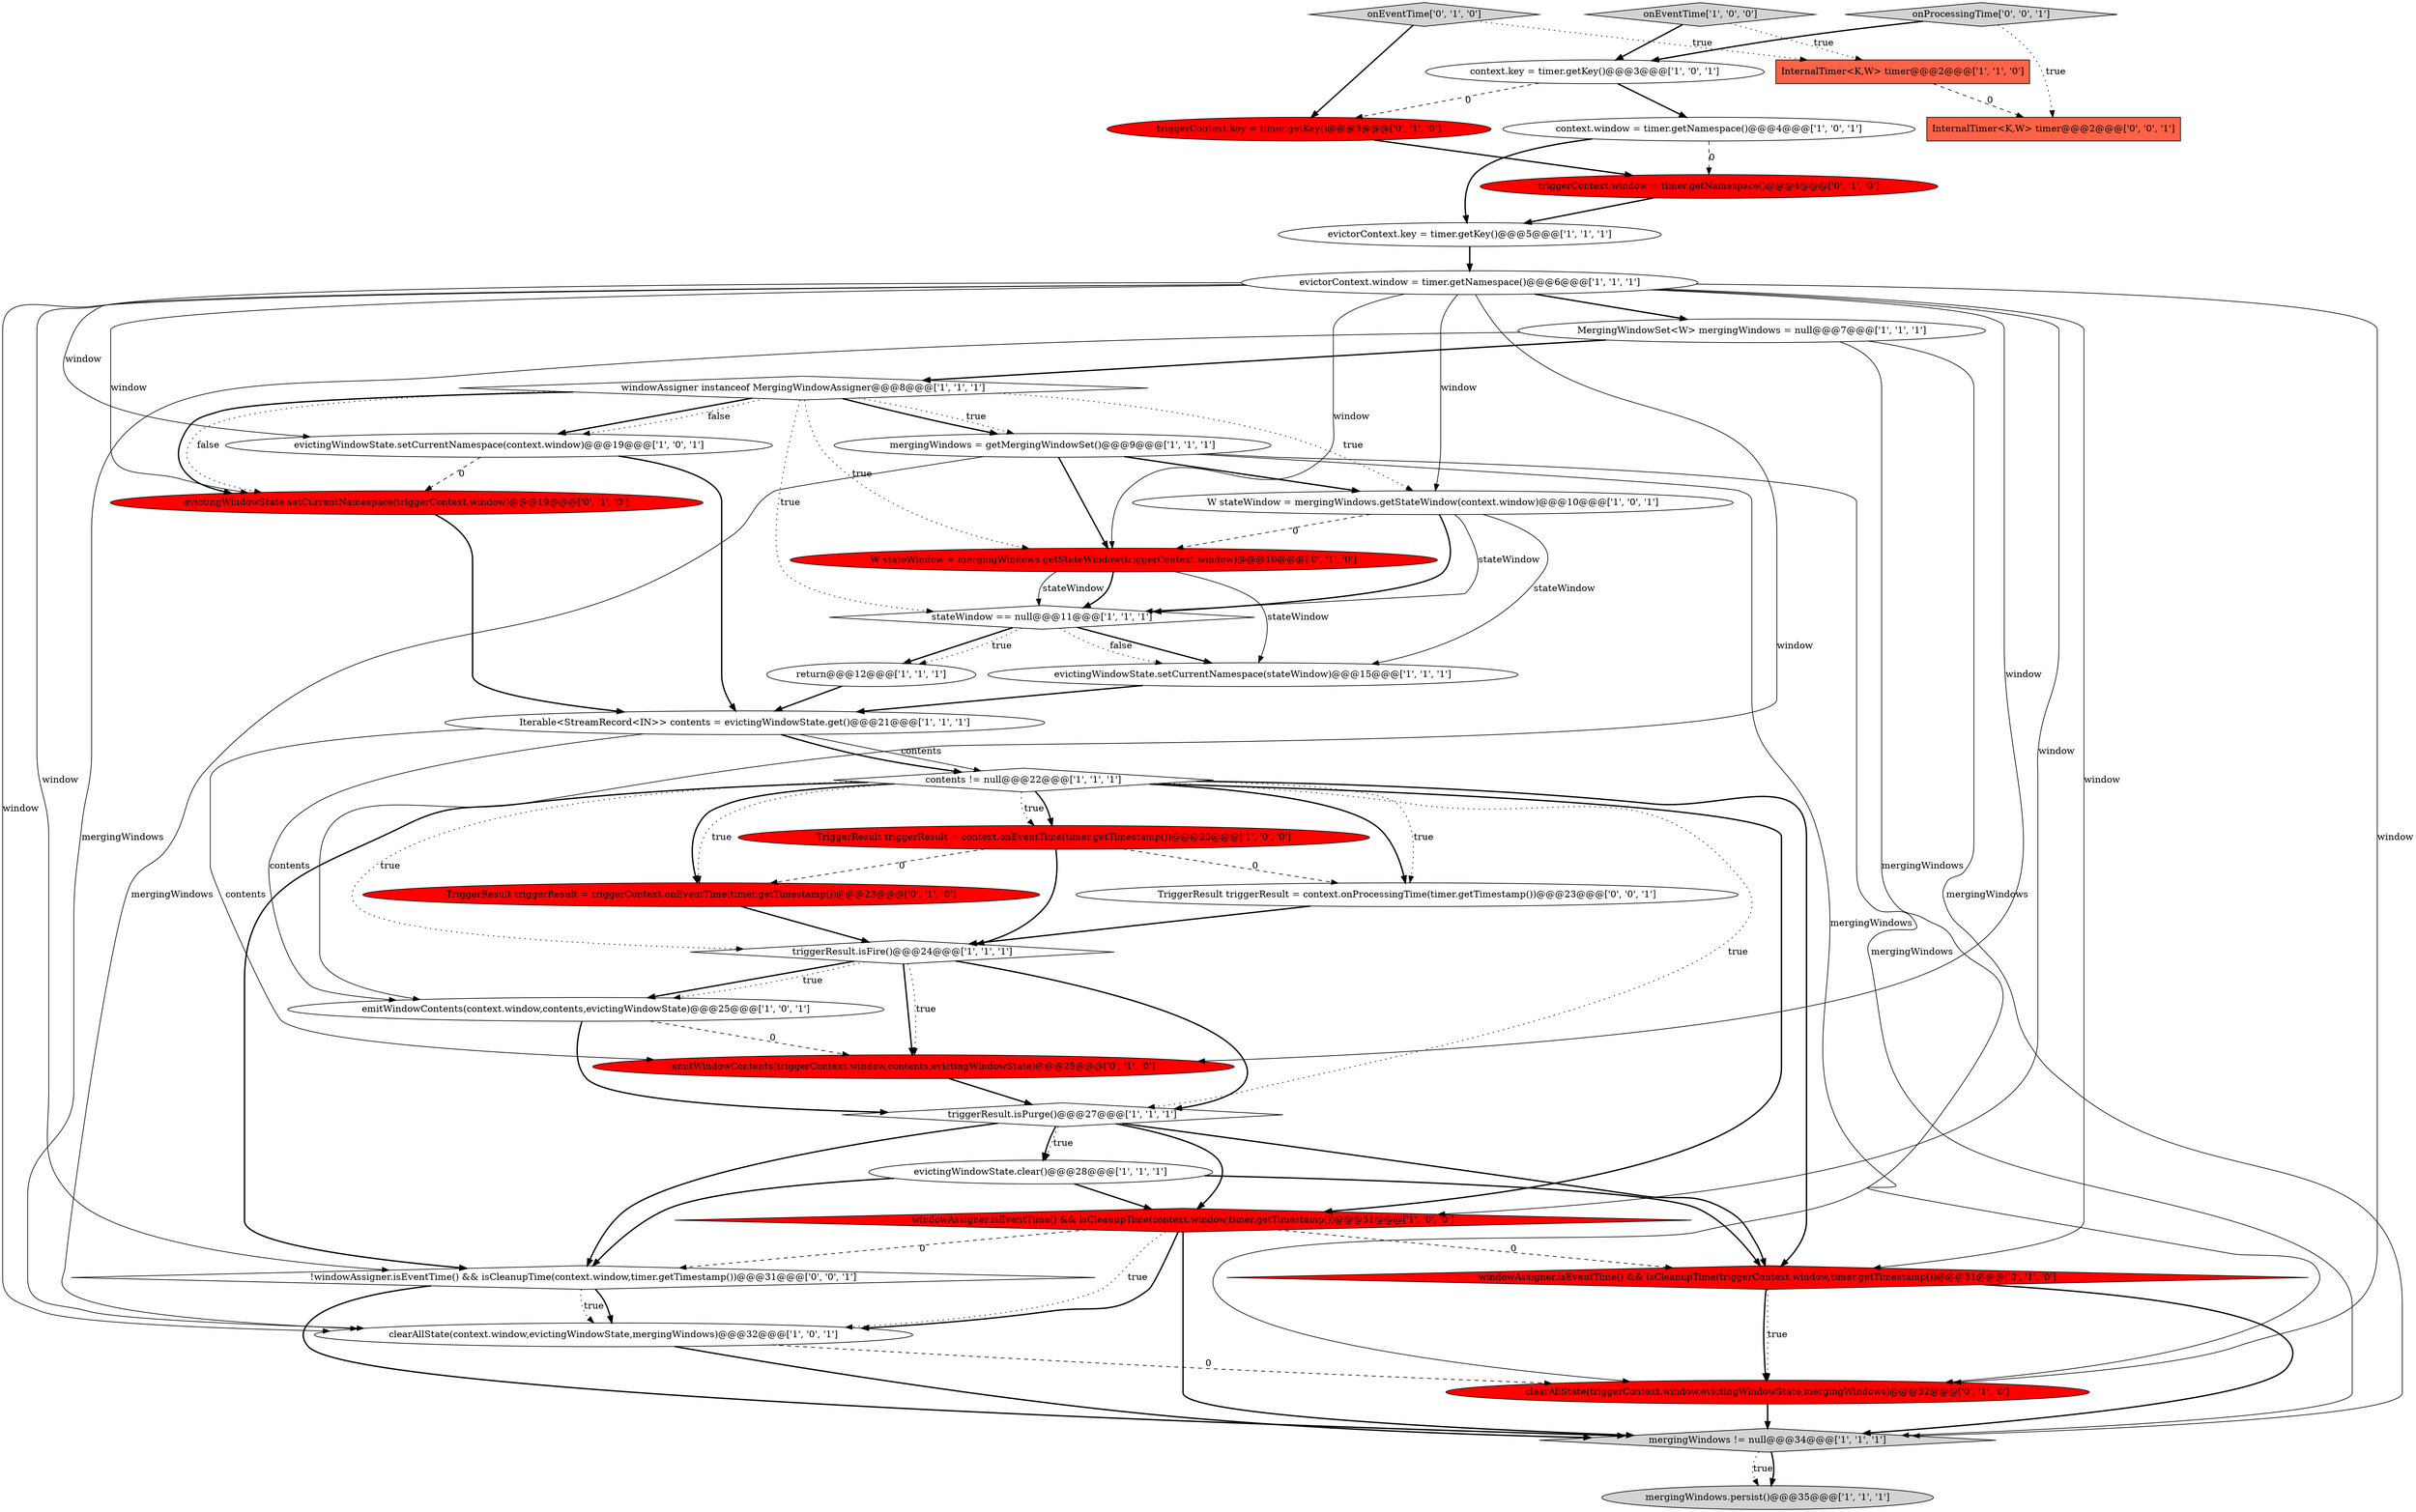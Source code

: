 digraph {
12 [style = filled, label = "mergingWindows.persist()@@@35@@@['1', '1', '1']", fillcolor = lightgray, shape = ellipse image = "AAA0AAABBB1BBB"];
7 [style = filled, label = "triggerResult.isPurge()@@@27@@@['1', '1', '1']", fillcolor = white, shape = diamond image = "AAA0AAABBB1BBB"];
28 [style = filled, label = "windowAssigner.isEventTime() && isCleanupTime(triggerContext.window,timer.getTimestamp())@@@31@@@['0', '1', '0']", fillcolor = red, shape = diamond image = "AAA1AAABBB2BBB"];
29 [style = filled, label = "clearAllState(triggerContext.window,evictingWindowState,mergingWindows)@@@32@@@['0', '1', '0']", fillcolor = red, shape = ellipse image = "AAA1AAABBB2BBB"];
16 [style = filled, label = "Iterable<StreamRecord<IN>> contents = evictingWindowState.get()@@@21@@@['1', '1', '1']", fillcolor = white, shape = ellipse image = "AAA0AAABBB1BBB"];
20 [style = filled, label = "TriggerResult triggerResult = context.onEventTime(timer.getTimestamp())@@@23@@@['1', '0', '0']", fillcolor = red, shape = ellipse image = "AAA1AAABBB1BBB"];
25 [style = filled, label = "onEventTime['0', '1', '0']", fillcolor = lightgray, shape = diamond image = "AAA0AAABBB2BBB"];
9 [style = filled, label = "evictorContext.key = timer.getKey()@@@5@@@['1', '1', '1']", fillcolor = white, shape = ellipse image = "AAA0AAABBB1BBB"];
8 [style = filled, label = "clearAllState(context.window,evictingWindowState,mergingWindows)@@@32@@@['1', '0', '1']", fillcolor = white, shape = ellipse image = "AAA0AAABBB1BBB"];
4 [style = filled, label = "context.key = timer.getKey()@@@3@@@['1', '0', '1']", fillcolor = white, shape = ellipse image = "AAA0AAABBB1BBB"];
26 [style = filled, label = "evictingWindowState.setCurrentNamespace(triggerContext.window)@@@19@@@['0', '1', '0']", fillcolor = red, shape = ellipse image = "AAA1AAABBB2BBB"];
37 [style = filled, label = "onProcessingTime['0', '0', '1']", fillcolor = lightgray, shape = diamond image = "AAA0AAABBB3BBB"];
0 [style = filled, label = "mergingWindows != null@@@34@@@['1', '1', '1']", fillcolor = lightgray, shape = diamond image = "AAA0AAABBB1BBB"];
32 [style = filled, label = "triggerContext.key = timer.getKey()@@@3@@@['0', '1', '0']", fillcolor = red, shape = ellipse image = "AAA1AAABBB2BBB"];
13 [style = filled, label = "emitWindowContents(context.window,contents,evictingWindowState)@@@25@@@['1', '0', '1']", fillcolor = white, shape = ellipse image = "AAA0AAABBB1BBB"];
2 [style = filled, label = "windowAssigner.isEventTime() && isCleanupTime(context.window,timer.getTimestamp())@@@31@@@['1', '0', '0']", fillcolor = red, shape = diamond image = "AAA1AAABBB1BBB"];
36 [style = filled, label = "TriggerResult triggerResult = context.onProcessingTime(timer.getTimestamp())@@@23@@@['0', '0', '1']", fillcolor = white, shape = ellipse image = "AAA0AAABBB3BBB"];
21 [style = filled, label = "evictorContext.window = timer.getNamespace()@@@6@@@['1', '1', '1']", fillcolor = white, shape = ellipse image = "AAA0AAABBB1BBB"];
19 [style = filled, label = "triggerResult.isFire()@@@24@@@['1', '1', '1']", fillcolor = white, shape = diamond image = "AAA0AAABBB1BBB"];
17 [style = filled, label = "mergingWindows = getMergingWindowSet()@@@9@@@['1', '1', '1']", fillcolor = white, shape = ellipse image = "AAA0AAABBB1BBB"];
22 [style = filled, label = "evictingWindowState.clear()@@@28@@@['1', '1', '1']", fillcolor = white, shape = ellipse image = "AAA0AAABBB1BBB"];
18 [style = filled, label = "stateWindow == null@@@11@@@['1', '1', '1']", fillcolor = white, shape = diamond image = "AAA0AAABBB1BBB"];
10 [style = filled, label = "MergingWindowSet<W> mergingWindows = null@@@7@@@['1', '1', '1']", fillcolor = white, shape = ellipse image = "AAA0AAABBB1BBB"];
23 [style = filled, label = "context.window = timer.getNamespace()@@@4@@@['1', '0', '1']", fillcolor = white, shape = ellipse image = "AAA0AAABBB1BBB"];
34 [style = filled, label = "InternalTimer<K,W> timer@@@2@@@['0', '0', '1']", fillcolor = tomato, shape = box image = "AAA0AAABBB3BBB"];
30 [style = filled, label = "triggerContext.window = timer.getNamespace()@@@4@@@['0', '1', '0']", fillcolor = red, shape = ellipse image = "AAA1AAABBB2BBB"];
31 [style = filled, label = "emitWindowContents(triggerContext.window,contents,evictingWindowState)@@@25@@@['0', '1', '0']", fillcolor = red, shape = ellipse image = "AAA1AAABBB2BBB"];
5 [style = filled, label = "W stateWindow = mergingWindows.getStateWindow(context.window)@@@10@@@['1', '0', '1']", fillcolor = white, shape = ellipse image = "AAA0AAABBB1BBB"];
15 [style = filled, label = "evictingWindowState.setCurrentNamespace(context.window)@@@19@@@['1', '0', '1']", fillcolor = white, shape = ellipse image = "AAA0AAABBB1BBB"];
1 [style = filled, label = "windowAssigner instanceof MergingWindowAssigner@@@8@@@['1', '1', '1']", fillcolor = white, shape = diamond image = "AAA0AAABBB1BBB"];
14 [style = filled, label = "InternalTimer<K,W> timer@@@2@@@['1', '1', '0']", fillcolor = tomato, shape = box image = "AAA0AAABBB1BBB"];
27 [style = filled, label = "W stateWindow = mergingWindows.getStateWindow(triggerContext.window)@@@10@@@['0', '1', '0']", fillcolor = red, shape = ellipse image = "AAA1AAABBB2BBB"];
3 [style = filled, label = "onEventTime['1', '0', '0']", fillcolor = lightgray, shape = diamond image = "AAA0AAABBB1BBB"];
6 [style = filled, label = "contents != null@@@22@@@['1', '1', '1']", fillcolor = white, shape = diamond image = "AAA0AAABBB1BBB"];
11 [style = filled, label = "evictingWindowState.setCurrentNamespace(stateWindow)@@@15@@@['1', '1', '1']", fillcolor = white, shape = ellipse image = "AAA0AAABBB1BBB"];
33 [style = filled, label = "TriggerResult triggerResult = triggerContext.onEventTime(timer.getTimestamp())@@@23@@@['0', '1', '0']", fillcolor = red, shape = ellipse image = "AAA1AAABBB2BBB"];
35 [style = filled, label = "!windowAssigner.isEventTime() && isCleanupTime(context.window,timer.getTimestamp())@@@31@@@['0', '0', '1']", fillcolor = white, shape = diamond image = "AAA0AAABBB3BBB"];
24 [style = filled, label = "return@@@12@@@['1', '1', '1']", fillcolor = white, shape = ellipse image = "AAA0AAABBB1BBB"];
21->10 [style = bold, label=""];
0->12 [style = dotted, label="true"];
6->35 [style = bold, label=""];
5->11 [style = solid, label="stateWindow"];
29->0 [style = bold, label=""];
7->35 [style = bold, label=""];
35->8 [style = dotted, label="true"];
3->4 [style = bold, label=""];
6->19 [style = dotted, label="true"];
27->18 [style = solid, label="stateWindow"];
8->0 [style = bold, label=""];
28->0 [style = bold, label=""];
21->8 [style = solid, label="window"];
21->26 [style = solid, label="window"];
9->21 [style = bold, label=""];
35->8 [style = bold, label=""];
10->8 [style = solid, label="mergingWindows"];
17->27 [style = bold, label=""];
16->13 [style = solid, label="contents"];
2->8 [style = dotted, label="true"];
1->27 [style = dotted, label="true"];
11->16 [style = bold, label=""];
16->6 [style = solid, label="contents"];
17->5 [style = bold, label=""];
17->29 [style = solid, label="mergingWindows"];
16->6 [style = bold, label=""];
18->11 [style = bold, label=""];
21->15 [style = solid, label="window"];
21->29 [style = solid, label="window"];
1->17 [style = bold, label=""];
6->20 [style = dotted, label="true"];
6->2 [style = bold, label=""];
1->18 [style = dotted, label="true"];
28->29 [style = dotted, label="true"];
26->16 [style = bold, label=""];
5->18 [style = solid, label="stateWindow"];
35->0 [style = bold, label=""];
5->27 [style = dashed, label="0"];
19->13 [style = bold, label=""];
13->31 [style = dashed, label="0"];
21->2 [style = solid, label="window"];
7->2 [style = bold, label=""];
21->31 [style = solid, label="window"];
2->28 [style = dashed, label="0"];
6->7 [style = dotted, label="true"];
15->26 [style = dashed, label="0"];
20->33 [style = dashed, label="0"];
7->22 [style = dotted, label="true"];
20->19 [style = bold, label=""];
10->1 [style = bold, label=""];
6->33 [style = dotted, label="true"];
16->31 [style = solid, label="contents"];
4->23 [style = bold, label=""];
27->11 [style = solid, label="stateWindow"];
28->29 [style = bold, label=""];
10->29 [style = solid, label="mergingWindows"];
27->18 [style = bold, label=""];
18->24 [style = bold, label=""];
22->2 [style = bold, label=""];
1->17 [style = dotted, label="true"];
2->35 [style = dashed, label="0"];
0->12 [style = bold, label=""];
18->24 [style = dotted, label="true"];
30->9 [style = bold, label=""];
22->28 [style = bold, label=""];
5->18 [style = bold, label=""];
32->30 [style = bold, label=""];
21->35 [style = solid, label="window"];
1->26 [style = dotted, label="false"];
31->7 [style = bold, label=""];
3->14 [style = dotted, label="true"];
6->20 [style = bold, label=""];
7->22 [style = bold, label=""];
2->0 [style = bold, label=""];
7->28 [style = bold, label=""];
6->33 [style = bold, label=""];
21->13 [style = solid, label="window"];
37->34 [style = dotted, label="true"];
33->19 [style = bold, label=""];
21->27 [style = solid, label="window"];
22->35 [style = bold, label=""];
8->29 [style = dashed, label="0"];
19->31 [style = dotted, label="true"];
36->19 [style = bold, label=""];
10->0 [style = solid, label="mergingWindows"];
17->0 [style = solid, label="mergingWindows"];
21->5 [style = solid, label="window"];
6->36 [style = dotted, label="true"];
18->11 [style = dotted, label="false"];
14->34 [style = dashed, label="0"];
19->31 [style = bold, label=""];
1->15 [style = bold, label=""];
25->32 [style = bold, label=""];
19->13 [style = dotted, label="true"];
25->14 [style = dotted, label="true"];
1->26 [style = bold, label=""];
15->16 [style = bold, label=""];
1->15 [style = dotted, label="false"];
6->36 [style = bold, label=""];
37->4 [style = bold, label=""];
4->32 [style = dashed, label="0"];
24->16 [style = bold, label=""];
20->36 [style = dashed, label="0"];
13->7 [style = bold, label=""];
21->28 [style = solid, label="window"];
17->8 [style = solid, label="mergingWindows"];
23->30 [style = dashed, label="0"];
23->9 [style = bold, label=""];
19->7 [style = bold, label=""];
1->5 [style = dotted, label="true"];
2->8 [style = bold, label=""];
6->28 [style = bold, label=""];
}
